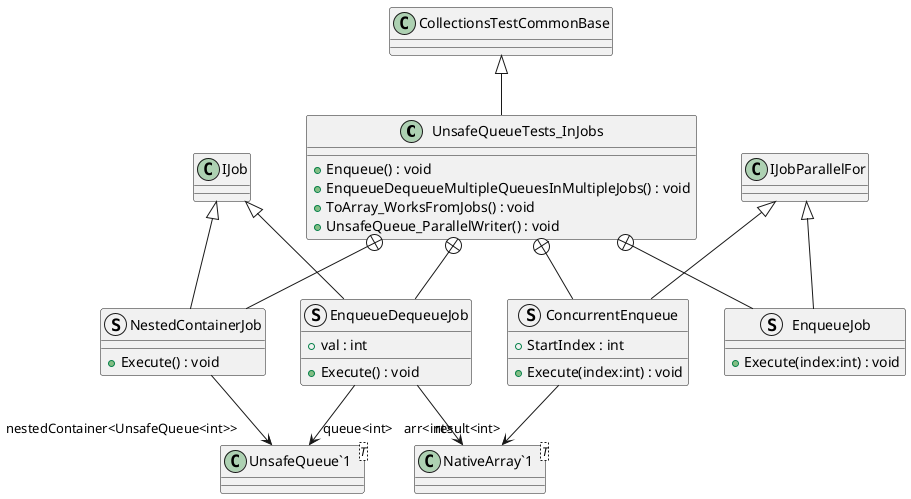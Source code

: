 @startuml
class UnsafeQueueTests_InJobs {
    + Enqueue() : void
    + EnqueueDequeueMultipleQueuesInMultipleJobs() : void
    + ToArray_WorksFromJobs() : void
    + UnsafeQueue_ParallelWriter() : void
}
struct NestedContainerJob {
    + Execute() : void
}
struct ConcurrentEnqueue {
    + StartIndex : int
    + Execute(index:int) : void
}
struct EnqueueDequeueJob {
    + val : int
    + Execute() : void
}
struct EnqueueJob {
    + Execute(index:int) : void
}
class "UnsafeQueue`1"<T> {
}
class "NativeArray`1"<T> {
}
CollectionsTestCommonBase <|-- UnsafeQueueTests_InJobs
UnsafeQueueTests_InJobs +-- NestedContainerJob
IJob <|-- NestedContainerJob
NestedContainerJob --> "nestedContainer<UnsafeQueue<int>>" "UnsafeQueue`1"
UnsafeQueueTests_InJobs +-- ConcurrentEnqueue
IJobParallelFor <|-- ConcurrentEnqueue
ConcurrentEnqueue --> "result<int>" "NativeArray`1"
UnsafeQueueTests_InJobs +-- EnqueueDequeueJob
IJob <|-- EnqueueDequeueJob
EnqueueDequeueJob --> "queue<int>" "UnsafeQueue`1"
EnqueueDequeueJob --> "arr<int>" "NativeArray`1"
UnsafeQueueTests_InJobs +-- EnqueueJob
IJobParallelFor <|-- EnqueueJob
@enduml
